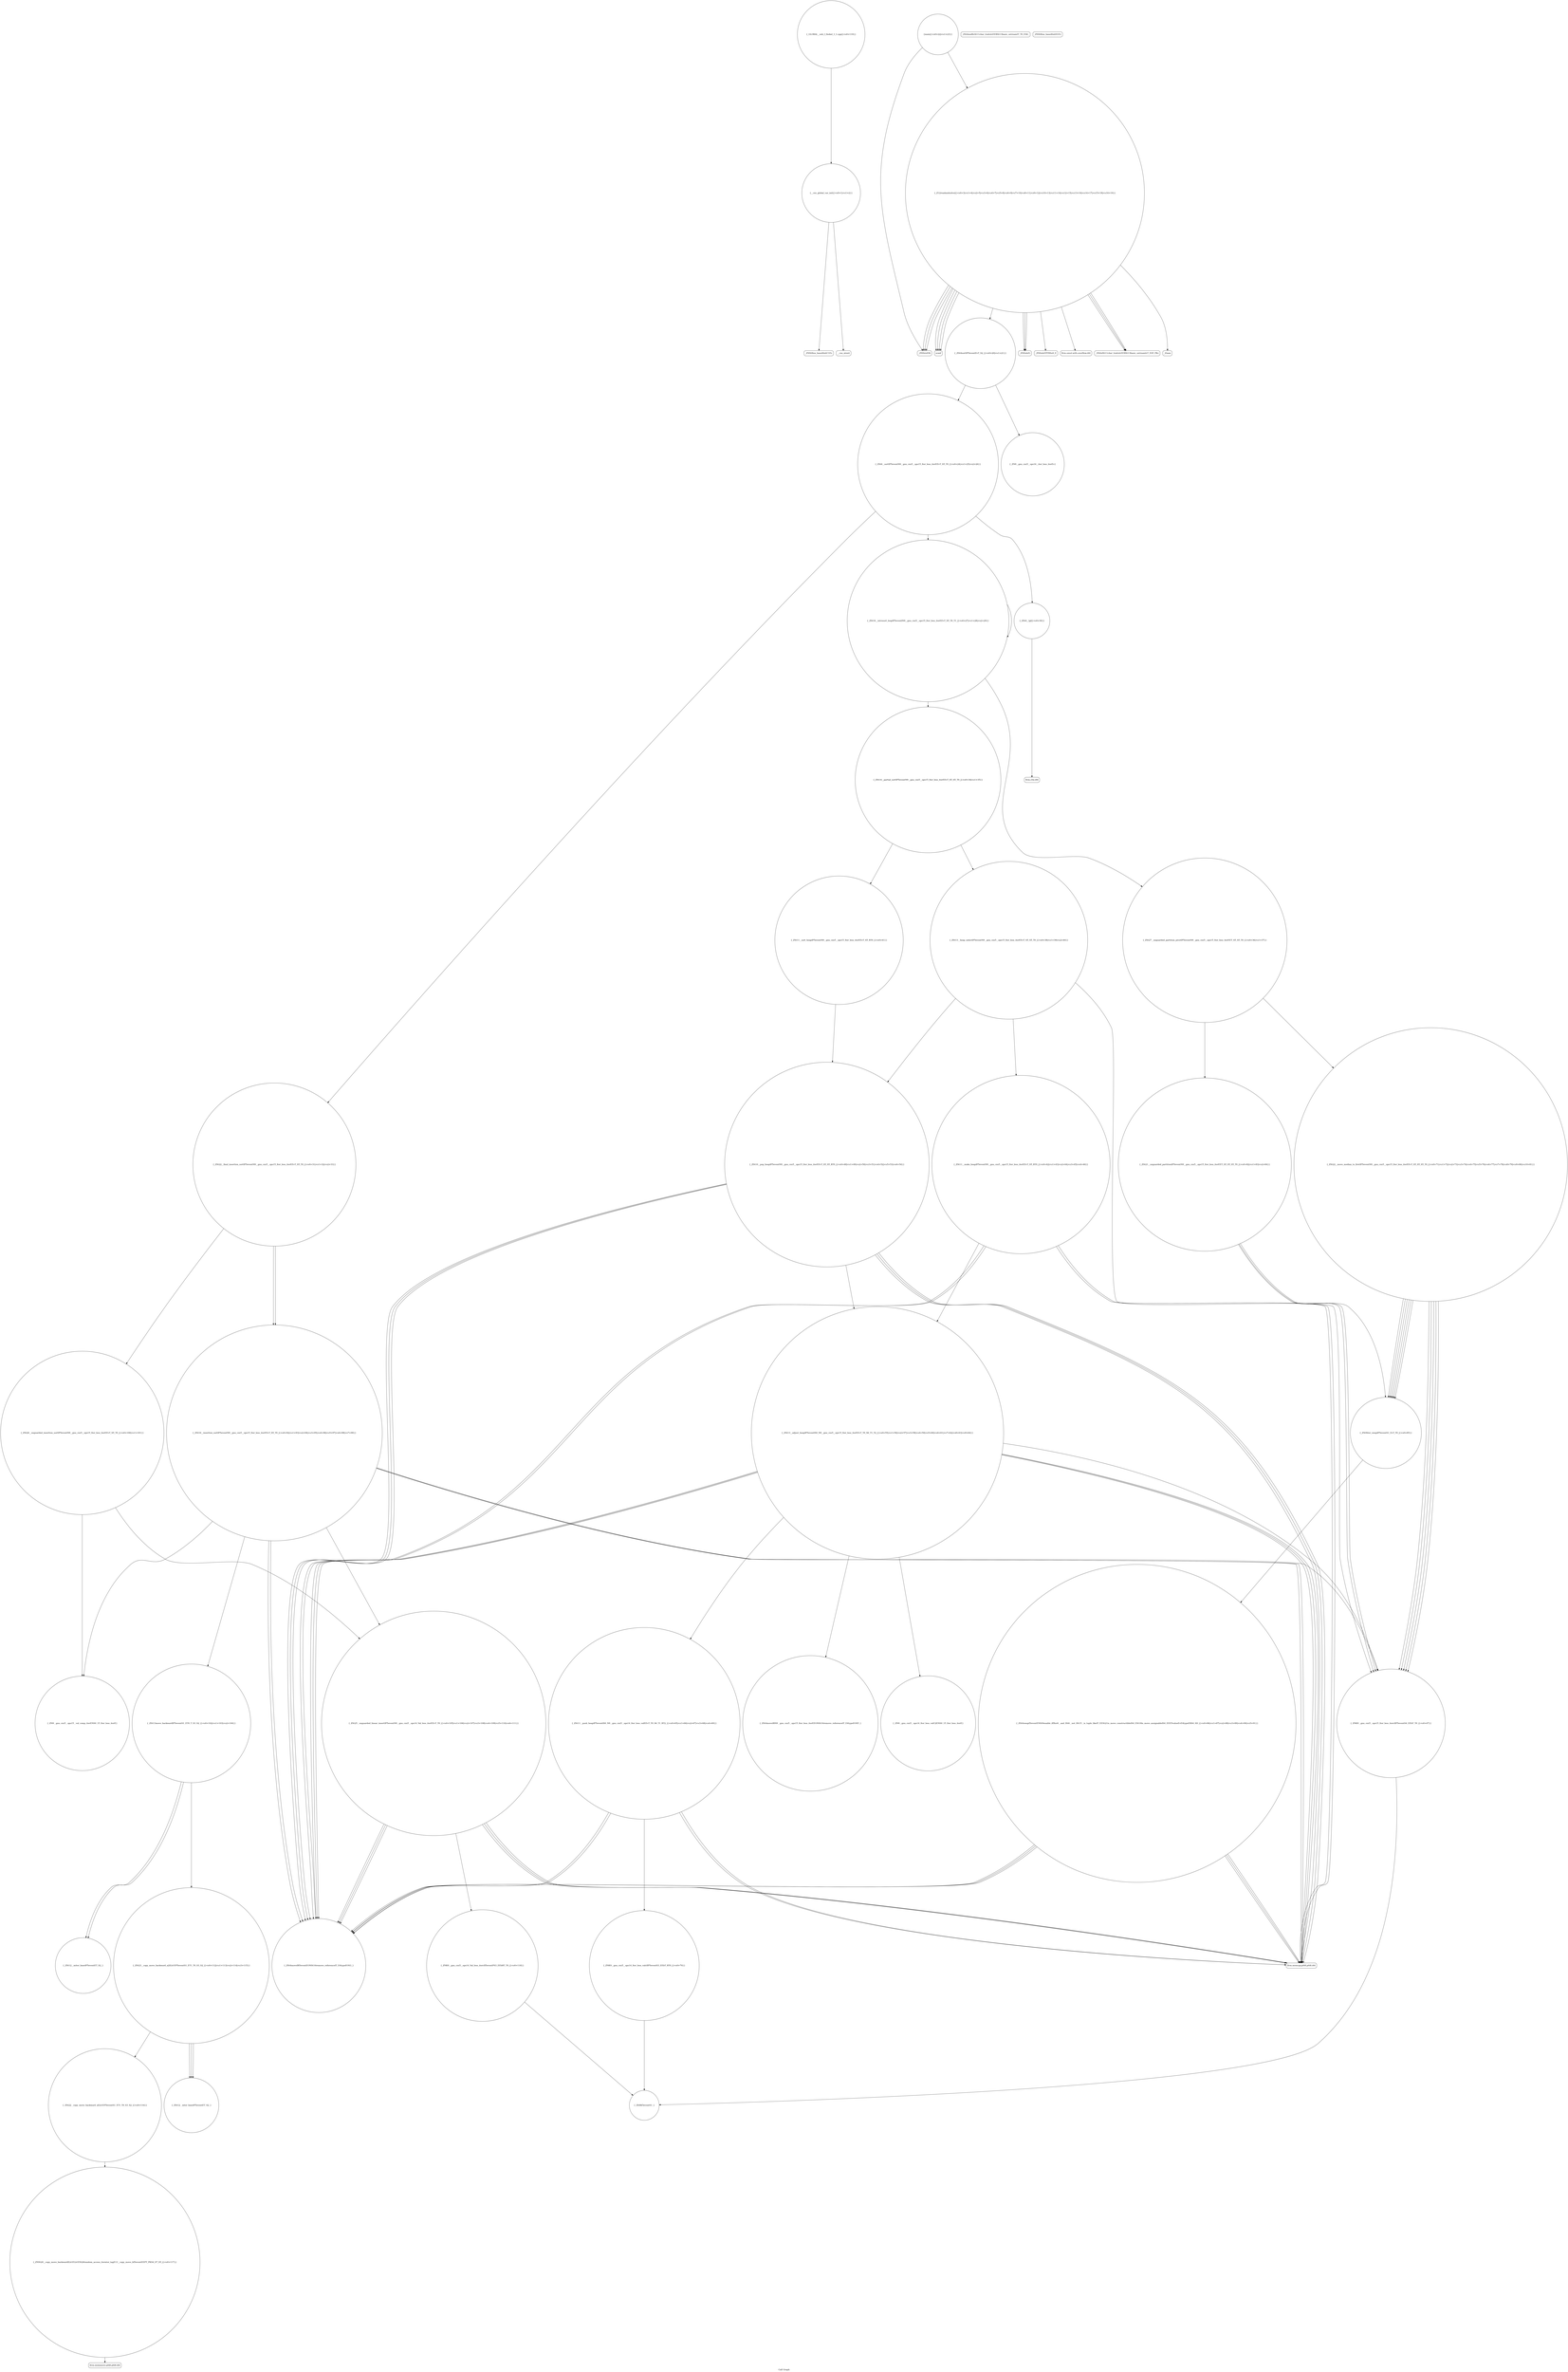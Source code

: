 digraph "Call Graph" {
	label="Call Graph";

	Node0x5569b6e65870 [shape=record,shape=circle,label="{__cxx_global_var_init|{<s0>1|<s1>2}}"];
	Node0x5569b6e65870:s0 -> Node0x5569b6e658f0[color=black];
	Node0x5569b6e65870:s1 -> Node0x5569b7009ca0[color=black];
	Node0x5569b700b1a0 [shape=record,shape=circle,label="{_ZSt23__copy_move_backward_a2ILb1EP5eventS1_ET1_T0_S3_S2_|{<s0>112|<s1>113|<s2>114|<s3>115}}"];
	Node0x5569b700b1a0:s0 -> Node0x5569b700c340[color=black];
	Node0x5569b700b1a0:s1 -> Node0x5569b700c340[color=black];
	Node0x5569b700b1a0:s2 -> Node0x5569b700c340[color=black];
	Node0x5569b700b1a0:s3 -> Node0x5569b700b2a0[color=black];
	Node0x5569b7009ea0 [shape=record,shape=Mrecord,label="{llvm.umul.with.overflow.i64}"];
	Node0x5569b700c540 [shape=record,shape=circle,label="{_GLOBAL__sub_I_thobel_1_1.cpp|{<s0>119}}"];
	Node0x5569b700c540:s0 -> Node0x5569b6e65870[color=black];
	Node0x5569b700a220 [shape=record,shape=Mrecord,label="{_ZSt4endlIcSt11char_traitsIcEERSt13basic_ostreamIT_T0_ES6_}"];
	Node0x5569b700a5a0 [shape=record,shape=circle,label="{_ZSt14__partial_sortIP5eventN9__gnu_cxx5__ops15_Iter_less_iterEEvT_S5_S5_T0_|{<s0>34|<s1>35}}"];
	Node0x5569b700a5a0:s0 -> Node0x5569b700a6a0[color=black];
	Node0x5569b700a5a0:s1 -> Node0x5569b700a720[color=black];
	Node0x5569b700a920 [shape=record,shape=circle,label="{_ZSt4moveIR5eventEONSt16remove_referenceIT_E4typeEOS3_}"];
	Node0x5569b700aca0 [shape=record,shape=circle,label="{_ZSt22__move_median_to_firstIP5eventN9__gnu_cxx5__ops15_Iter_less_iterEEvT_S5_S5_S5_T0_|{<s0>71|<s1>72|<s2>73|<s3>74|<s4>75|<s5>76|<s6>77|<s7>78|<s8>79|<s9>80|<s10>81}}"];
	Node0x5569b700aca0:s0 -> Node0x5569b700a820[color=black];
	Node0x5569b700aca0:s1 -> Node0x5569b700a820[color=black];
	Node0x5569b700aca0:s2 -> Node0x5569b700ada0[color=black];
	Node0x5569b700aca0:s3 -> Node0x5569b700a820[color=black];
	Node0x5569b700aca0:s4 -> Node0x5569b700ada0[color=black];
	Node0x5569b700aca0:s5 -> Node0x5569b700ada0[color=black];
	Node0x5569b700aca0:s6 -> Node0x5569b700a820[color=black];
	Node0x5569b700aca0:s7 -> Node0x5569b700ada0[color=black];
	Node0x5569b700aca0:s8 -> Node0x5569b700a820[color=black];
	Node0x5569b700aca0:s9 -> Node0x5569b700ada0[color=black];
	Node0x5569b700aca0:s10 -> Node0x5569b700ada0[color=black];
	Node0x5569b700b020 [shape=record,shape=circle,label="{_ZSt13move_backwardIP5eventS1_ET0_T_S3_S2_|{<s0>102|<s1>103|<s2>104}}"];
	Node0x5569b700b020:s0 -> Node0x5569b700b220[color=black];
	Node0x5569b700b020:s1 -> Node0x5569b700b220[color=black];
	Node0x5569b700b020:s2 -> Node0x5569b700b1a0[color=black];
	Node0x5569b7009d20 [shape=record,shape=circle,label="{_ZltRK5eventS1_}"];
	Node0x5569b700c3c0 [shape=record,shape=circle,label="{_ZNSt20__copy_move_backwardILb1ELb1ESt26random_access_iterator_tagE13__copy_move_bI5eventEEPT_PKS4_S7_S5_|{<s0>117}}"];
	Node0x5569b700c3c0:s0 -> Node0x5569b700c440[color=black];
	Node0x5569b700a0a0 [shape=record,shape=Mrecord,label="{_ZStlsISt11char_traitsIcEERSt13basic_ostreamIcT_ES5_PKc}"];
	Node0x5569b700a420 [shape=record,shape=circle,label="{_ZSt16__introsort_loopIP5eventlN9__gnu_cxx5__ops15_Iter_less_iterEEvT_S5_T0_T1_|{<s0>27|<s1>28|<s2>29}}"];
	Node0x5569b700a420:s0 -> Node0x5569b700a5a0[color=black];
	Node0x5569b700a420:s1 -> Node0x5569b700a620[color=black];
	Node0x5569b700a420:s2 -> Node0x5569b700a420[color=black];
	Node0x5569b700a7a0 [shape=record,shape=circle,label="{_ZSt11__make_heapIP5eventN9__gnu_cxx5__ops15_Iter_less_iterEEvT_S5_RT0_|{<s0>42|<s1>43|<s2>44|<s3>45|<s4>46}}"];
	Node0x5569b700a7a0:s0 -> Node0x5569b700a920[color=black];
	Node0x5569b700a7a0:s1 -> Node0x5569b700a9a0[color=black];
	Node0x5569b700a7a0:s2 -> Node0x5569b700a920[color=black];
	Node0x5569b700a7a0:s3 -> Node0x5569b700a9a0[color=black];
	Node0x5569b700a7a0:s4 -> Node0x5569b700aa20[color=black];
	Node0x5569b700ab20 [shape=record,shape=circle,label="{_ZN9__gnu_cxx5__ops14_Iter_less_valC2ENS0_15_Iter_less_iterE}"];
	Node0x5569b700aea0 [shape=record,shape=Mrecord,label="{llvm.ctlz.i64}"];
	Node0x5569b6e658f0 [shape=record,shape=Mrecord,label="{_ZNSt8ios_base4InitC1Ev}"];
	Node0x5569b700b220 [shape=record,shape=circle,label="{_ZSt12__miter_baseIP5eventET_S2_}"];
	Node0x5569b7009f20 [shape=record,shape=Mrecord,label="{_Znam}"];
	Node0x5569b700a2a0 [shape=record,shape=circle,label="{main|{<s0>22|<s1>23}}"];
	Node0x5569b700a2a0:s0 -> Node0x5569b7009e20[color=black];
	Node0x5569b700a2a0:s1 -> Node0x5569b7009da0[color=black];
	Node0x5569b700a620 [shape=record,shape=circle,label="{_ZSt27__unguarded_partition_pivotIP5eventN9__gnu_cxx5__ops15_Iter_less_iterEET_S5_S5_T0_|{<s0>36|<s1>37}}"];
	Node0x5569b700a620:s0 -> Node0x5569b700aca0[color=black];
	Node0x5569b700a620:s1 -> Node0x5569b700ad20[color=black];
	Node0x5569b700a9a0 [shape=record,shape=Mrecord,label="{llvm.memcpy.p0i8.p0i8.i64}"];
	Node0x5569b700ad20 [shape=record,shape=circle,label="{_ZSt21__unguarded_partitionIP5eventN9__gnu_cxx5__ops15_Iter_less_iterEET_S5_S5_S5_T0_|{<s0>82|<s1>83|<s2>84}}"];
	Node0x5569b700ad20:s0 -> Node0x5569b700a820[color=black];
	Node0x5569b700ad20:s1 -> Node0x5569b700a820[color=black];
	Node0x5569b700ad20:s2 -> Node0x5569b700ada0[color=black];
	Node0x5569b700b0a0 [shape=record,shape=circle,label="{_ZSt25__unguarded_linear_insertIP5eventN9__gnu_cxx5__ops14_Val_less_iterEEvT_T0_|{<s0>105|<s1>106|<s2>107|<s3>108|<s4>109|<s5>110|<s6>111}}"];
	Node0x5569b700b0a0:s0 -> Node0x5569b700a920[color=black];
	Node0x5569b700b0a0:s1 -> Node0x5569b700a9a0[color=black];
	Node0x5569b700b0a0:s2 -> Node0x5569b700c4c0[color=black];
	Node0x5569b700b0a0:s3 -> Node0x5569b700a920[color=black];
	Node0x5569b700b0a0:s4 -> Node0x5569b700a9a0[color=black];
	Node0x5569b700b0a0:s5 -> Node0x5569b700a920[color=black];
	Node0x5569b700b0a0:s6 -> Node0x5569b700a9a0[color=black];
	Node0x5569b7009da0 [shape=record,shape=circle,label="{_Z12readandsolvei|{<s0>3|<s1>4|<s2>5|<s3>6|<s4>7|<s5>8|<s6>9|<s7>10|<s8>11|<s9>12|<s10>13|<s11>14|<s12>15|<s13>16|<s14>17|<s15>18|<s16>19}}"];
	Node0x5569b7009da0:s0 -> Node0x5569b7009e20[color=black];
	Node0x5569b7009da0:s1 -> Node0x5569b7009e20[color=black];
	Node0x5569b7009da0:s2 -> Node0x5569b7009e20[color=black];
	Node0x5569b7009da0:s3 -> Node0x5569b7009ea0[color=black];
	Node0x5569b7009da0:s4 -> Node0x5569b7009f20[color=black];
	Node0x5569b7009da0:s5 -> Node0x5569b7009fa0[color=black];
	Node0x5569b7009da0:s6 -> Node0x5569b7009fa0[color=black];
	Node0x5569b7009da0:s7 -> Node0x5569b7009fa0[color=black];
	Node0x5569b7009da0:s8 -> Node0x5569b7009fa0[color=black];
	Node0x5569b7009da0:s9 -> Node0x5569b700a020[color=black];
	Node0x5569b7009da0:s10 -> Node0x5569b700a0a0[color=black];
	Node0x5569b7009da0:s11 -> Node0x5569b700a120[color=black];
	Node0x5569b7009da0:s12 -> Node0x5569b700a0a0[color=black];
	Node0x5569b7009da0:s13 -> Node0x5569b700a120[color=black];
	Node0x5569b7009da0:s14 -> Node0x5569b700a0a0[color=black];
	Node0x5569b7009da0:s15 -> Node0x5569b700a120[color=black];
	Node0x5569b7009da0:s16 -> Node0x5569b700a1a0[color=black];
	Node0x5569b700c440 [shape=record,shape=Mrecord,label="{llvm.memmove.p0i8.p0i8.i64}"];
	Node0x5569b700a120 [shape=record,shape=Mrecord,label="{_ZNSolsEi}"];
	Node0x5569b700a4a0 [shape=record,shape=circle,label="{_ZSt4__lgl|{<s0>30}}"];
	Node0x5569b700a4a0:s0 -> Node0x5569b700aea0[color=black];
	Node0x5569b700a820 [shape=record,shape=circle,label="{_ZNK9__gnu_cxx5__ops15_Iter_less_iterclIP5eventS4_EEbT_T0_|{<s0>47}}"];
	Node0x5569b700a820:s0 -> Node0x5569b7009d20[color=black];
	Node0x5569b700aba0 [shape=record,shape=circle,label="{_ZSt11__push_heapIP5eventlS0_N9__gnu_cxx5__ops14_Iter_less_valEEvT_T0_S6_T1_RT2_|{<s0>65|<s1>66|<s2>67|<s3>68|<s4>69}}"];
	Node0x5569b700aba0:s0 -> Node0x5569b700ac20[color=black];
	Node0x5569b700aba0:s1 -> Node0x5569b700a920[color=black];
	Node0x5569b700aba0:s2 -> Node0x5569b700a9a0[color=black];
	Node0x5569b700aba0:s3 -> Node0x5569b700a920[color=black];
	Node0x5569b700aba0:s4 -> Node0x5569b700a9a0[color=black];
	Node0x5569b700af20 [shape=record,shape=circle,label="{_ZSt16__insertion_sortIP5eventN9__gnu_cxx5__ops15_Iter_less_iterEEvT_S5_T0_|{<s0>92|<s1>93|<s2>94|<s3>95|<s4>96|<s5>97|<s6>98|<s7>99}}"];
	Node0x5569b700af20:s0 -> Node0x5569b700a820[color=black];
	Node0x5569b700af20:s1 -> Node0x5569b700a920[color=black];
	Node0x5569b700af20:s2 -> Node0x5569b700a9a0[color=black];
	Node0x5569b700af20:s3 -> Node0x5569b700b020[color=black];
	Node0x5569b700af20:s4 -> Node0x5569b700a920[color=black];
	Node0x5569b700af20:s5 -> Node0x5569b700a9a0[color=black];
	Node0x5569b700af20:s6 -> Node0x5569b700b120[color=black];
	Node0x5569b700af20:s7 -> Node0x5569b700b0a0[color=black];
	Node0x5569b7009c20 [shape=record,shape=Mrecord,label="{_ZNSt8ios_base4InitD1Ev}"];
	Node0x5569b700b2a0 [shape=record,shape=circle,label="{_ZSt22__copy_move_backward_aILb1EP5eventS1_ET1_T0_S3_S2_|{<s0>116}}"];
	Node0x5569b700b2a0:s0 -> Node0x5569b700c3c0[color=black];
	Node0x5569b7009fa0 [shape=record,shape=Mrecord,label="{scanf}"];
	Node0x5569b700a320 [shape=record,shape=circle,label="{_ZSt6__sortIP5eventN9__gnu_cxx5__ops15_Iter_less_iterEEvT_S5_T0_|{<s0>24|<s1>25|<s2>26}}"];
	Node0x5569b700a320:s0 -> Node0x5569b700a4a0[color=black];
	Node0x5569b700a320:s1 -> Node0x5569b700a420[color=black];
	Node0x5569b700a320:s2 -> Node0x5569b700a520[color=black];
	Node0x5569b700a6a0 [shape=record,shape=circle,label="{_ZSt13__heap_selectIP5eventN9__gnu_cxx5__ops15_Iter_less_iterEEvT_S5_S5_T0_|{<s0>38|<s1>39|<s2>40}}"];
	Node0x5569b700a6a0:s0 -> Node0x5569b700a7a0[color=black];
	Node0x5569b700a6a0:s1 -> Node0x5569b700a820[color=black];
	Node0x5569b700a6a0:s2 -> Node0x5569b700a8a0[color=black];
	Node0x5569b700aa20 [shape=record,shape=circle,label="{_ZSt13__adjust_heapIP5eventlS0_N9__gnu_cxx5__ops15_Iter_less_iterEEvT_T0_S6_T1_T2_|{<s0>55|<s1>56|<s2>57|<s3>58|<s4>59|<s5>60|<s6>61|<s7>62|<s8>63|<s9>64}}"];
	Node0x5569b700aa20:s0 -> Node0x5569b700a820[color=black];
	Node0x5569b700aa20:s1 -> Node0x5569b700a920[color=black];
	Node0x5569b700aa20:s2 -> Node0x5569b700a9a0[color=black];
	Node0x5569b700aa20:s3 -> Node0x5569b700a920[color=black];
	Node0x5569b700aa20:s4 -> Node0x5569b700a9a0[color=black];
	Node0x5569b700aa20:s5 -> Node0x5569b700aaa0[color=black];
	Node0x5569b700aa20:s6 -> Node0x5569b700ab20[color=black];
	Node0x5569b700aa20:s7 -> Node0x5569b700a920[color=black];
	Node0x5569b700aa20:s8 -> Node0x5569b700a9a0[color=black];
	Node0x5569b700aa20:s9 -> Node0x5569b700aba0[color=black];
	Node0x5569b700ada0 [shape=record,shape=circle,label="{_ZSt9iter_swapIP5eventS1_EvT_T0_|{<s0>85}}"];
	Node0x5569b700ada0:s0 -> Node0x5569b700ae20[color=black];
	Node0x5569b700b120 [shape=record,shape=circle,label="{_ZN9__gnu_cxx5__ops15__val_comp_iterENS0_15_Iter_less_iterE}"];
	Node0x5569b7009e20 [shape=record,shape=Mrecord,label="{_ZNSirsERi}"];
	Node0x5569b700c4c0 [shape=record,shape=circle,label="{_ZNK9__gnu_cxx5__ops14_Val_less_iterclI5eventPS3_EEbRT_T0_|{<s0>118}}"];
	Node0x5569b700c4c0:s0 -> Node0x5569b7009d20[color=black];
	Node0x5569b700a1a0 [shape=record,shape=Mrecord,label="{_ZNSolsEPFRSoS_E}"];
	Node0x5569b700a520 [shape=record,shape=circle,label="{_ZSt22__final_insertion_sortIP5eventN9__gnu_cxx5__ops15_Iter_less_iterEEvT_S5_T0_|{<s0>31|<s1>32|<s2>33}}"];
	Node0x5569b700a520:s0 -> Node0x5569b700af20[color=black];
	Node0x5569b700a520:s1 -> Node0x5569b700afa0[color=black];
	Node0x5569b700a520:s2 -> Node0x5569b700af20[color=black];
	Node0x5569b700a8a0 [shape=record,shape=circle,label="{_ZSt10__pop_heapIP5eventN9__gnu_cxx5__ops15_Iter_less_iterEEvT_S5_S5_RT0_|{<s0>48|<s1>49|<s2>50|<s3>51|<s4>52|<s5>53|<s6>54}}"];
	Node0x5569b700a8a0:s0 -> Node0x5569b700a920[color=black];
	Node0x5569b700a8a0:s1 -> Node0x5569b700a9a0[color=black];
	Node0x5569b700a8a0:s2 -> Node0x5569b700a920[color=black];
	Node0x5569b700a8a0:s3 -> Node0x5569b700a9a0[color=black];
	Node0x5569b700a8a0:s4 -> Node0x5569b700a920[color=black];
	Node0x5569b700a8a0:s5 -> Node0x5569b700a9a0[color=black];
	Node0x5569b700a8a0:s6 -> Node0x5569b700aa20[color=black];
	Node0x5569b700ac20 [shape=record,shape=circle,label="{_ZNK9__gnu_cxx5__ops14_Iter_less_valclIP5eventS3_EEbT_RT0_|{<s0>70}}"];
	Node0x5569b700ac20:s0 -> Node0x5569b7009d20[color=black];
	Node0x5569b700afa0 [shape=record,shape=circle,label="{_ZSt26__unguarded_insertion_sortIP5eventN9__gnu_cxx5__ops15_Iter_less_iterEEvT_S5_T0_|{<s0>100|<s1>101}}"];
	Node0x5569b700afa0:s0 -> Node0x5569b700b120[color=black];
	Node0x5569b700afa0:s1 -> Node0x5569b700b0a0[color=black];
	Node0x5569b7009ca0 [shape=record,shape=Mrecord,label="{__cxa_atexit}"];
	Node0x5569b700c340 [shape=record,shape=circle,label="{_ZSt12__niter_baseIP5eventET_S2_}"];
	Node0x5569b700a020 [shape=record,shape=circle,label="{_ZSt4sortIP5eventEvT_S2_|{<s0>20|<s1>21}}"];
	Node0x5569b700a020:s0 -> Node0x5569b700a3a0[color=black];
	Node0x5569b700a020:s1 -> Node0x5569b700a320[color=black];
	Node0x5569b700a3a0 [shape=record,shape=circle,label="{_ZN9__gnu_cxx5__ops16__iter_less_iterEv}"];
	Node0x5569b700a720 [shape=record,shape=circle,label="{_ZSt11__sort_heapIP5eventN9__gnu_cxx5__ops15_Iter_less_iterEEvT_S5_RT0_|{<s0>41}}"];
	Node0x5569b700a720:s0 -> Node0x5569b700a8a0[color=black];
	Node0x5569b700aaa0 [shape=record,shape=circle,label="{_ZSt4moveIRN9__gnu_cxx5__ops15_Iter_less_iterEEONSt16remove_referenceIT_E4typeEOS5_}"];
	Node0x5569b700ae20 [shape=record,shape=circle,label="{_ZSt4swapI5eventENSt9enable_ifIXsr6__and_ISt6__not_ISt15__is_tuple_likeIT_EESt21is_move_constructibleIS4_ESt18is_move_assignableIS4_EEE5valueEvE4typeERS4_SD_|{<s0>86|<s1>87|<s2>88|<s3>89|<s4>90|<s5>91}}"];
	Node0x5569b700ae20:s0 -> Node0x5569b700a920[color=black];
	Node0x5569b700ae20:s1 -> Node0x5569b700a9a0[color=black];
	Node0x5569b700ae20:s2 -> Node0x5569b700a920[color=black];
	Node0x5569b700ae20:s3 -> Node0x5569b700a9a0[color=black];
	Node0x5569b700ae20:s4 -> Node0x5569b700a920[color=black];
	Node0x5569b700ae20:s5 -> Node0x5569b700a9a0[color=black];
}
